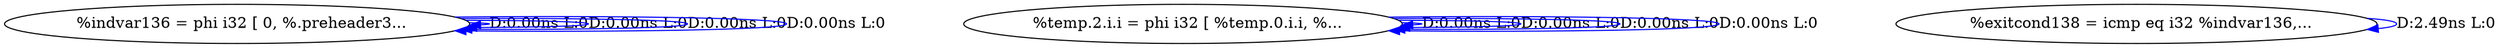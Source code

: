 digraph {
Node0x36e8ef0[label="  %indvar136 = phi i32 [ 0, %.preheader3..."];
Node0x36e8ef0 -> Node0x36e8ef0[label="D:0.00ns L:0",color=blue];
Node0x36e8ef0 -> Node0x36e8ef0[label="D:0.00ns L:0",color=blue];
Node0x36e8ef0 -> Node0x36e8ef0[label="D:0.00ns L:0",color=blue];
Node0x36e8ef0 -> Node0x36e8ef0[label="D:0.00ns L:0",color=blue];
Node0x36e8fd0[label="  %temp.2.i.i = phi i32 [ %temp.0.i.i, %..."];
Node0x36e8fd0 -> Node0x36e8fd0[label="D:0.00ns L:0",color=blue];
Node0x36e8fd0 -> Node0x36e8fd0[label="D:0.00ns L:0",color=blue];
Node0x36e8fd0 -> Node0x36e8fd0[label="D:0.00ns L:0",color=blue];
Node0x36e8fd0 -> Node0x36e8fd0[label="D:0.00ns L:0",color=blue];
Node0x36e90b0[label="  %exitcond138 = icmp eq i32 %indvar136,..."];
Node0x36e90b0 -> Node0x36e90b0[label="D:2.49ns L:0",color=blue];
}
